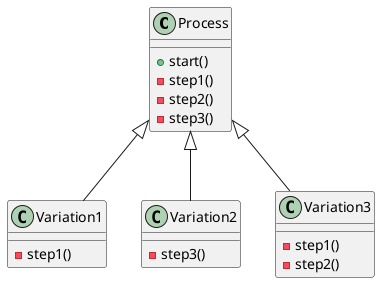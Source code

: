 @startuml
class Process {
    + start()
    - step1()
    - step2()
    - step3()
}

class Variation1 extends Process {
    - step1()
}
class Variation2 extends Process {
    - step3()
}
class Variation3 extends Process {
    - step1()
    - step2()
}
@enduml
